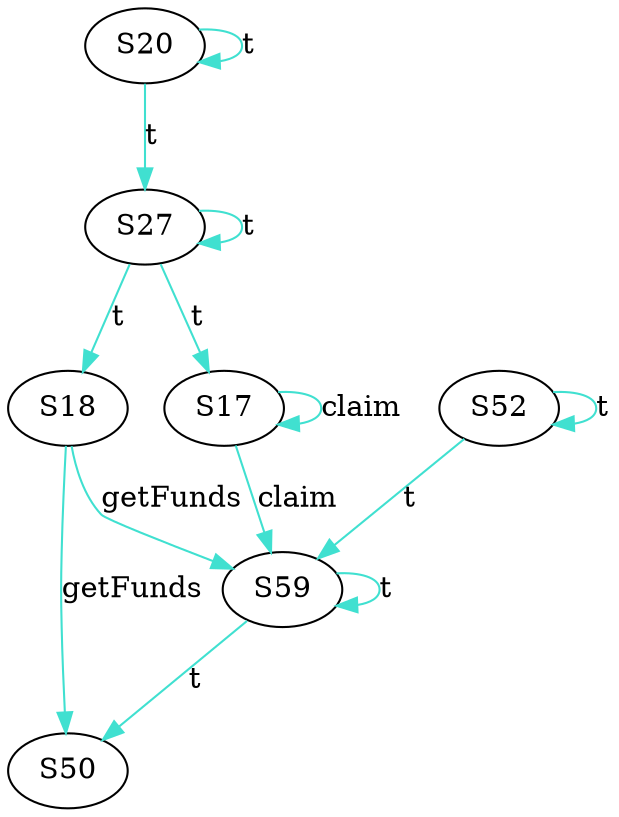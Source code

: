 digraph {

S20->S20 [label="t", style="", color="turquoise"]
S20->S27 [label="t", style="", color="turquoise"]
S18->S50 [label="getFunds", style="", color="turquoise"]
S18->S59 [label="getFunds", style="", color="turquoise"]
S52->S52 [label="t", style="", color="turquoise"]
S52->S59 [label="t", style="", color="turquoise"]
S27->S17 [label="t", style="", color="turquoise"]
S27->S18 [label="t", style="", color="turquoise"]
S27->S27 [label="t", style="", color="turquoise"]
S17->S17 [label="claim", style="", color="turquoise"]
S17->S59 [label="claim", style="", color="turquoise"]
S59->S50 [label="t", style="", color="turquoise"]
S59->S59 [label="t", style="", color="turquoise"]
}